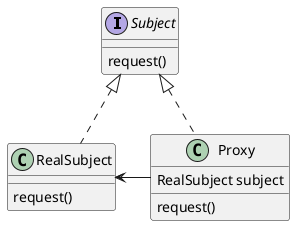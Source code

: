 @startuml
interface Subject {
request()
}

class RealSubject {
request()
}
RealSubject ..up|>Subject
class Proxy {
RealSubject subject
request()
}
Proxy ..up|>Subject
Proxy --left-> RealSubject
@enduml
